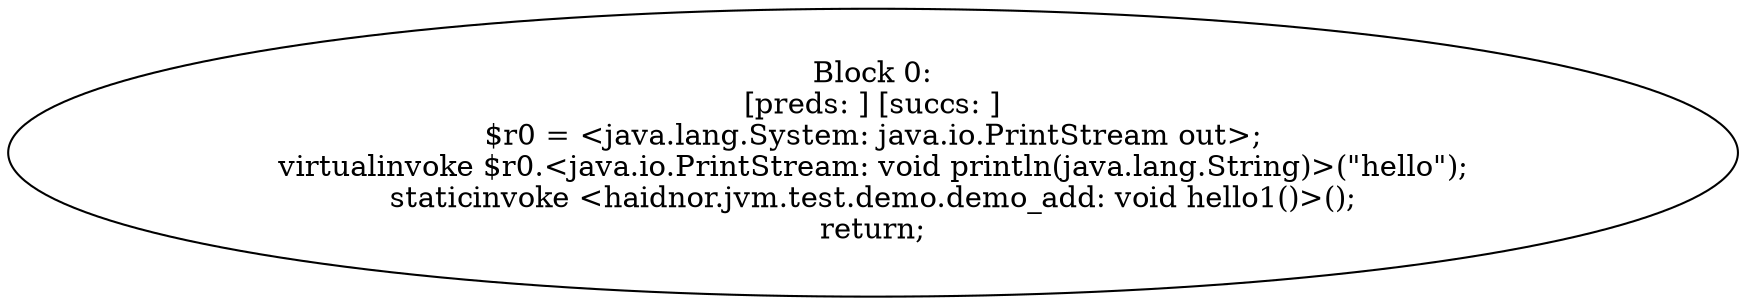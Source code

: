 digraph "unitGraph" {
    "Block 0:
[preds: ] [succs: ]
$r0 = <java.lang.System: java.io.PrintStream out>;
virtualinvoke $r0.<java.io.PrintStream: void println(java.lang.String)>(\"hello\");
staticinvoke <haidnor.jvm.test.demo.demo_add: void hello1()>();
return;
"
}
